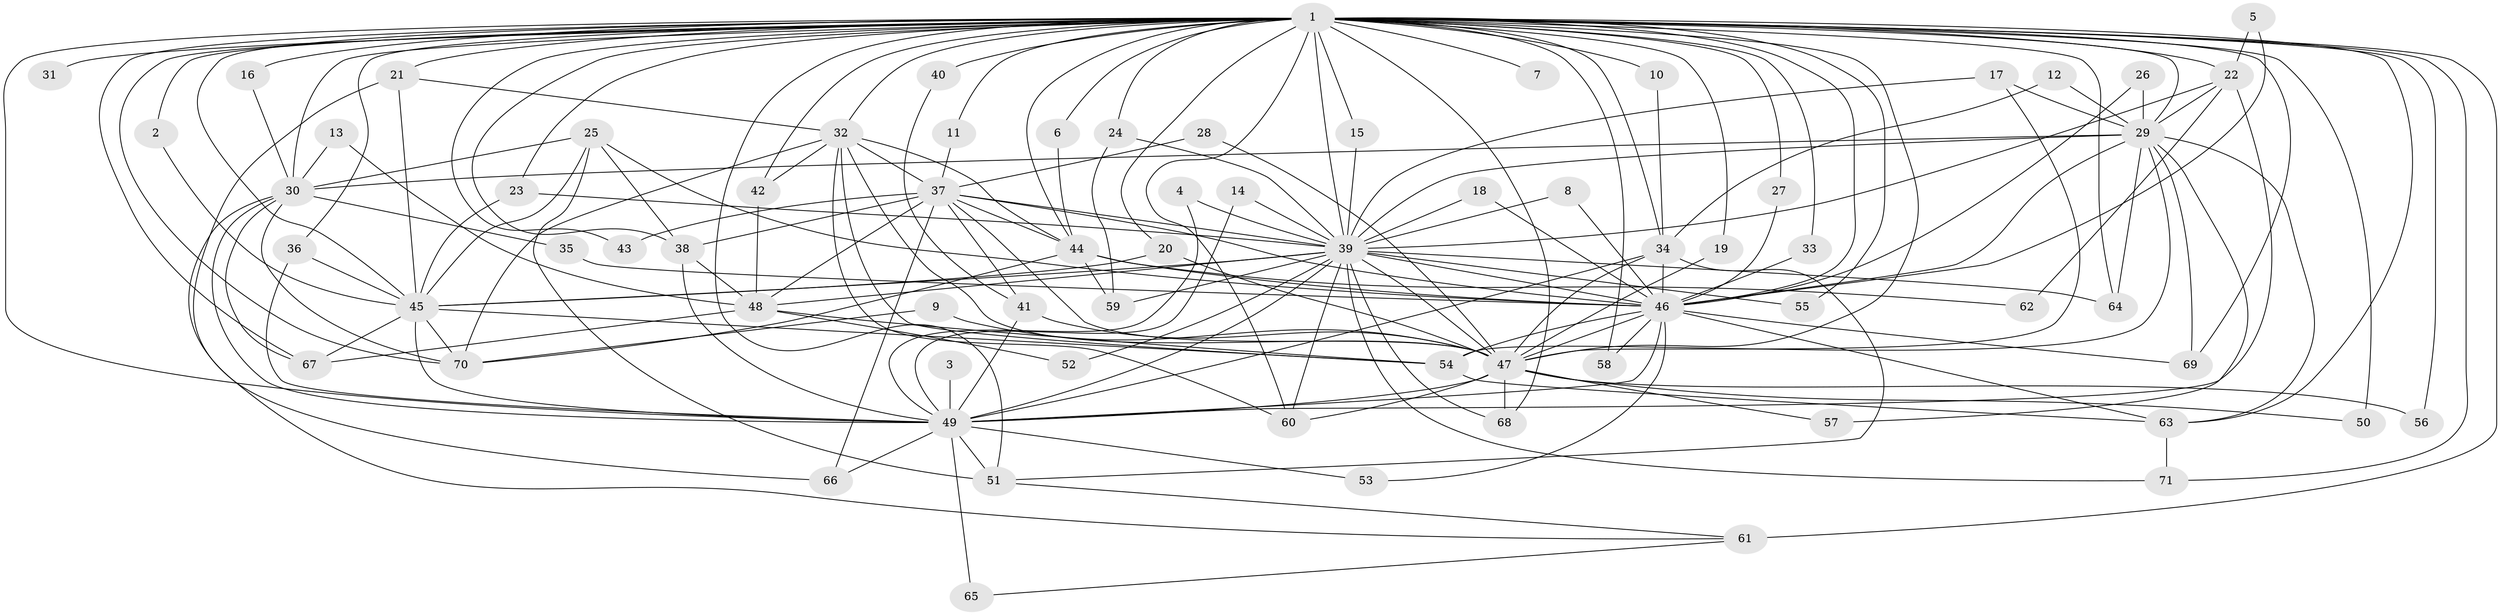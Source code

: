 // original degree distribution, {17: 0.014084507042253521, 18: 0.007042253521126761, 14: 0.007042253521126761, 29: 0.014084507042253521, 24: 0.007042253521126761, 26: 0.007042253521126761, 22: 0.007042253521126761, 27: 0.007042253521126761, 10: 0.02112676056338028, 4: 0.09859154929577464, 3: 0.21830985915492956, 8: 0.014084507042253521, 2: 0.5140845070422535, 5: 0.035211267605633804, 6: 0.007042253521126761, 7: 0.014084507042253521, 9: 0.007042253521126761}
// Generated by graph-tools (version 1.1) at 2025/49/03/09/25 03:49:42]
// undirected, 71 vertices, 182 edges
graph export_dot {
graph [start="1"]
  node [color=gray90,style=filled];
  1;
  2;
  3;
  4;
  5;
  6;
  7;
  8;
  9;
  10;
  11;
  12;
  13;
  14;
  15;
  16;
  17;
  18;
  19;
  20;
  21;
  22;
  23;
  24;
  25;
  26;
  27;
  28;
  29;
  30;
  31;
  32;
  33;
  34;
  35;
  36;
  37;
  38;
  39;
  40;
  41;
  42;
  43;
  44;
  45;
  46;
  47;
  48;
  49;
  50;
  51;
  52;
  53;
  54;
  55;
  56;
  57;
  58;
  59;
  60;
  61;
  62;
  63;
  64;
  65;
  66;
  67;
  68;
  69;
  70;
  71;
  1 -- 2 [weight=1.0];
  1 -- 6 [weight=1.0];
  1 -- 7 [weight=2.0];
  1 -- 10 [weight=1.0];
  1 -- 11 [weight=1.0];
  1 -- 15 [weight=1.0];
  1 -- 16 [weight=1.0];
  1 -- 19 [weight=1.0];
  1 -- 20 [weight=1.0];
  1 -- 21 [weight=2.0];
  1 -- 22 [weight=1.0];
  1 -- 23 [weight=1.0];
  1 -- 24 [weight=2.0];
  1 -- 27 [weight=1.0];
  1 -- 29 [weight=1.0];
  1 -- 30 [weight=2.0];
  1 -- 31 [weight=2.0];
  1 -- 32 [weight=1.0];
  1 -- 33 [weight=1.0];
  1 -- 34 [weight=1.0];
  1 -- 36 [weight=1.0];
  1 -- 38 [weight=3.0];
  1 -- 39 [weight=12.0];
  1 -- 40 [weight=2.0];
  1 -- 42 [weight=1.0];
  1 -- 43 [weight=1.0];
  1 -- 44 [weight=2.0];
  1 -- 45 [weight=1.0];
  1 -- 46 [weight=5.0];
  1 -- 47 [weight=4.0];
  1 -- 49 [weight=4.0];
  1 -- 50 [weight=2.0];
  1 -- 51 [weight=1.0];
  1 -- 55 [weight=1.0];
  1 -- 56 [weight=1.0];
  1 -- 58 [weight=1.0];
  1 -- 60 [weight=1.0];
  1 -- 61 [weight=3.0];
  1 -- 63 [weight=1.0];
  1 -- 64 [weight=1.0];
  1 -- 67 [weight=1.0];
  1 -- 68 [weight=1.0];
  1 -- 69 [weight=1.0];
  1 -- 70 [weight=1.0];
  1 -- 71 [weight=1.0];
  2 -- 45 [weight=1.0];
  3 -- 49 [weight=1.0];
  4 -- 39 [weight=1.0];
  4 -- 49 [weight=1.0];
  5 -- 22 [weight=1.0];
  5 -- 46 [weight=1.0];
  6 -- 44 [weight=1.0];
  8 -- 39 [weight=1.0];
  8 -- 46 [weight=1.0];
  9 -- 47 [weight=1.0];
  9 -- 70 [weight=1.0];
  10 -- 34 [weight=1.0];
  11 -- 37 [weight=1.0];
  12 -- 29 [weight=1.0];
  12 -- 34 [weight=1.0];
  13 -- 30 [weight=1.0];
  13 -- 48 [weight=1.0];
  14 -- 39 [weight=1.0];
  14 -- 49 [weight=1.0];
  15 -- 39 [weight=1.0];
  16 -- 30 [weight=1.0];
  17 -- 29 [weight=1.0];
  17 -- 39 [weight=1.0];
  17 -- 47 [weight=1.0];
  18 -- 39 [weight=1.0];
  18 -- 46 [weight=1.0];
  19 -- 47 [weight=1.0];
  20 -- 45 [weight=1.0];
  20 -- 47 [weight=1.0];
  21 -- 32 [weight=1.0];
  21 -- 45 [weight=1.0];
  21 -- 66 [weight=1.0];
  22 -- 29 [weight=1.0];
  22 -- 39 [weight=1.0];
  22 -- 49 [weight=1.0];
  22 -- 62 [weight=1.0];
  23 -- 39 [weight=1.0];
  23 -- 45 [weight=1.0];
  24 -- 39 [weight=1.0];
  24 -- 59 [weight=1.0];
  25 -- 30 [weight=1.0];
  25 -- 38 [weight=1.0];
  25 -- 45 [weight=1.0];
  25 -- 46 [weight=1.0];
  25 -- 51 [weight=1.0];
  26 -- 29 [weight=1.0];
  26 -- 46 [weight=1.0];
  27 -- 46 [weight=1.0];
  28 -- 37 [weight=1.0];
  28 -- 47 [weight=1.0];
  29 -- 30 [weight=1.0];
  29 -- 39 [weight=1.0];
  29 -- 46 [weight=1.0];
  29 -- 54 [weight=1.0];
  29 -- 57 [weight=1.0];
  29 -- 63 [weight=1.0];
  29 -- 64 [weight=1.0];
  29 -- 69 [weight=1.0];
  30 -- 35 [weight=1.0];
  30 -- 49 [weight=1.0];
  30 -- 61 [weight=1.0];
  30 -- 67 [weight=1.0];
  30 -- 70 [weight=1.0];
  32 -- 37 [weight=1.0];
  32 -- 42 [weight=1.0];
  32 -- 44 [weight=1.0];
  32 -- 47 [weight=2.0];
  32 -- 54 [weight=1.0];
  32 -- 60 [weight=1.0];
  32 -- 70 [weight=1.0];
  33 -- 46 [weight=1.0];
  34 -- 46 [weight=1.0];
  34 -- 47 [weight=2.0];
  34 -- 49 [weight=1.0];
  34 -- 51 [weight=1.0];
  35 -- 46 [weight=1.0];
  36 -- 45 [weight=1.0];
  36 -- 49 [weight=1.0];
  37 -- 38 [weight=1.0];
  37 -- 39 [weight=1.0];
  37 -- 41 [weight=1.0];
  37 -- 43 [weight=1.0];
  37 -- 44 [weight=1.0];
  37 -- 46 [weight=1.0];
  37 -- 47 [weight=1.0];
  37 -- 48 [weight=1.0];
  37 -- 66 [weight=1.0];
  38 -- 48 [weight=1.0];
  38 -- 49 [weight=1.0];
  39 -- 45 [weight=1.0];
  39 -- 46 [weight=3.0];
  39 -- 47 [weight=3.0];
  39 -- 48 [weight=1.0];
  39 -- 49 [weight=3.0];
  39 -- 52 [weight=1.0];
  39 -- 55 [weight=1.0];
  39 -- 59 [weight=1.0];
  39 -- 60 [weight=1.0];
  39 -- 64 [weight=2.0];
  39 -- 68 [weight=1.0];
  39 -- 71 [weight=1.0];
  40 -- 41 [weight=1.0];
  41 -- 47 [weight=1.0];
  41 -- 49 [weight=2.0];
  42 -- 48 [weight=1.0];
  44 -- 46 [weight=1.0];
  44 -- 59 [weight=1.0];
  44 -- 62 [weight=1.0];
  44 -- 70 [weight=1.0];
  45 -- 49 [weight=2.0];
  45 -- 54 [weight=1.0];
  45 -- 67 [weight=1.0];
  45 -- 70 [weight=1.0];
  46 -- 47 [weight=2.0];
  46 -- 49 [weight=1.0];
  46 -- 53 [weight=1.0];
  46 -- 54 [weight=1.0];
  46 -- 58 [weight=1.0];
  46 -- 63 [weight=1.0];
  46 -- 69 [weight=1.0];
  47 -- 49 [weight=1.0];
  47 -- 50 [weight=1.0];
  47 -- 56 [weight=1.0];
  47 -- 57 [weight=1.0];
  47 -- 60 [weight=1.0];
  47 -- 68 [weight=1.0];
  48 -- 52 [weight=1.0];
  48 -- 54 [weight=1.0];
  48 -- 67 [weight=1.0];
  49 -- 51 [weight=2.0];
  49 -- 53 [weight=1.0];
  49 -- 65 [weight=1.0];
  49 -- 66 [weight=1.0];
  51 -- 61 [weight=1.0];
  54 -- 63 [weight=1.0];
  61 -- 65 [weight=1.0];
  63 -- 71 [weight=1.0];
}
